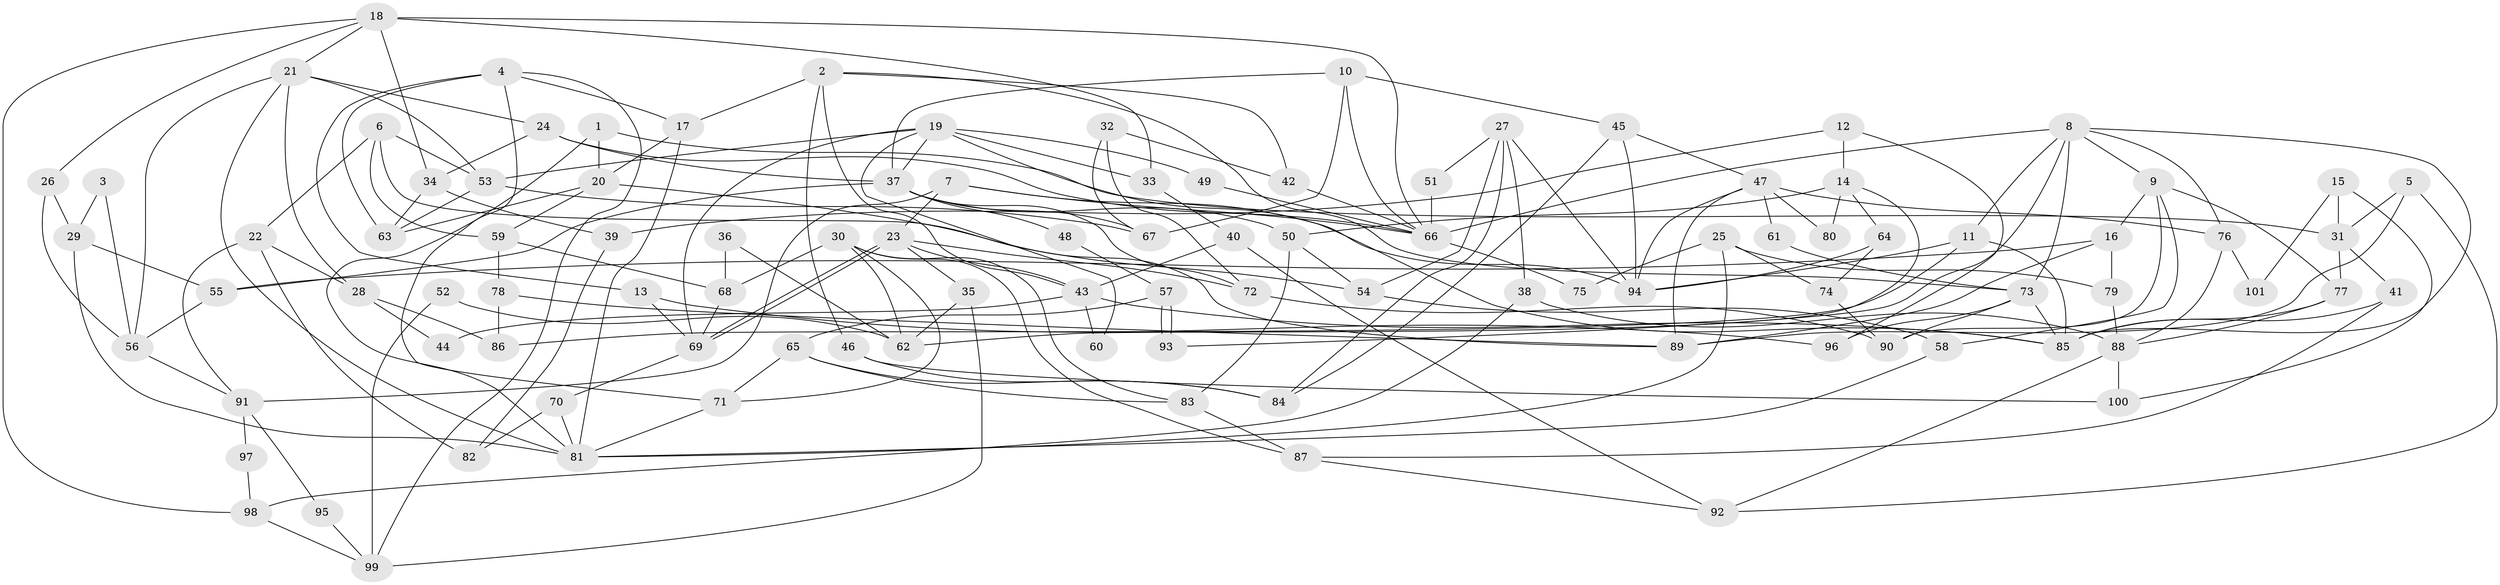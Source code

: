 // Generated by graph-tools (version 1.1) at 2025/50/03/09/25 03:50:09]
// undirected, 101 vertices, 202 edges
graph export_dot {
graph [start="1"]
  node [color=gray90,style=filled];
  1;
  2;
  3;
  4;
  5;
  6;
  7;
  8;
  9;
  10;
  11;
  12;
  13;
  14;
  15;
  16;
  17;
  18;
  19;
  20;
  21;
  22;
  23;
  24;
  25;
  26;
  27;
  28;
  29;
  30;
  31;
  32;
  33;
  34;
  35;
  36;
  37;
  38;
  39;
  40;
  41;
  42;
  43;
  44;
  45;
  46;
  47;
  48;
  49;
  50;
  51;
  52;
  53;
  54;
  55;
  56;
  57;
  58;
  59;
  60;
  61;
  62;
  63;
  64;
  65;
  66;
  67;
  68;
  69;
  70;
  71;
  72;
  73;
  74;
  75;
  76;
  77;
  78;
  79;
  80;
  81;
  82;
  83;
  84;
  85;
  86;
  87;
  88;
  89;
  90;
  91;
  92;
  93;
  94;
  95;
  96;
  97;
  98;
  99;
  100;
  101;
  1 -- 20;
  1 -- 81;
  1 -- 31;
  2 -- 17;
  2 -- 73;
  2 -- 42;
  2 -- 43;
  2 -- 46;
  3 -- 56;
  3 -- 29;
  4 -- 71;
  4 -- 63;
  4 -- 13;
  4 -- 17;
  4 -- 99;
  5 -- 31;
  5 -- 92;
  5 -- 89;
  6 -- 59;
  6 -- 53;
  6 -- 22;
  6 -- 54;
  7 -- 23;
  7 -- 94;
  7 -- 66;
  7 -- 91;
  8 -- 85;
  8 -- 9;
  8 -- 11;
  8 -- 66;
  8 -- 73;
  8 -- 76;
  8 -- 93;
  9 -- 77;
  9 -- 58;
  9 -- 16;
  9 -- 90;
  10 -- 37;
  10 -- 66;
  10 -- 45;
  10 -- 67;
  11 -- 85;
  11 -- 86;
  11 -- 94;
  12 -- 96;
  12 -- 39;
  12 -- 14;
  13 -- 69;
  13 -- 96;
  14 -- 50;
  14 -- 62;
  14 -- 64;
  14 -- 80;
  15 -- 100;
  15 -- 31;
  15 -- 101;
  16 -- 89;
  16 -- 55;
  16 -- 79;
  17 -- 81;
  17 -- 20;
  18 -- 21;
  18 -- 66;
  18 -- 26;
  18 -- 33;
  18 -- 34;
  18 -- 98;
  19 -- 37;
  19 -- 85;
  19 -- 33;
  19 -- 49;
  19 -- 53;
  19 -- 60;
  19 -- 69;
  20 -- 63;
  20 -- 59;
  20 -- 89;
  21 -- 28;
  21 -- 53;
  21 -- 24;
  21 -- 56;
  21 -- 81;
  22 -- 91;
  22 -- 28;
  22 -- 82;
  23 -- 72;
  23 -- 69;
  23 -- 69;
  23 -- 35;
  23 -- 43;
  24 -- 66;
  24 -- 34;
  24 -- 37;
  25 -- 74;
  25 -- 79;
  25 -- 75;
  25 -- 81;
  26 -- 56;
  26 -- 29;
  27 -- 84;
  27 -- 94;
  27 -- 38;
  27 -- 51;
  27 -- 54;
  28 -- 86;
  28 -- 44;
  29 -- 81;
  29 -- 55;
  30 -- 87;
  30 -- 62;
  30 -- 68;
  30 -- 71;
  30 -- 83;
  31 -- 77;
  31 -- 41;
  32 -- 42;
  32 -- 67;
  32 -- 72;
  33 -- 40;
  34 -- 39;
  34 -- 63;
  35 -- 99;
  35 -- 62;
  36 -- 68;
  36 -- 62;
  37 -- 55;
  37 -- 48;
  37 -- 50;
  37 -- 67;
  37 -- 72;
  38 -- 88;
  38 -- 98;
  39 -- 82;
  40 -- 43;
  40 -- 92;
  41 -- 85;
  41 -- 87;
  42 -- 66;
  43 -- 44;
  43 -- 60;
  43 -- 85;
  45 -- 47;
  45 -- 84;
  45 -- 94;
  46 -- 84;
  46 -- 100;
  47 -- 94;
  47 -- 89;
  47 -- 61;
  47 -- 76;
  47 -- 80;
  48 -- 57;
  49 -- 66;
  50 -- 54;
  50 -- 83;
  51 -- 66;
  52 -- 99;
  52 -- 62;
  53 -- 67;
  53 -- 63;
  54 -- 58;
  55 -- 56;
  56 -- 91;
  57 -- 65;
  57 -- 93;
  57 -- 93;
  58 -- 81;
  59 -- 68;
  59 -- 78;
  61 -- 73;
  64 -- 94;
  64 -- 74;
  65 -- 71;
  65 -- 83;
  65 -- 84;
  66 -- 75;
  68 -- 69;
  69 -- 70;
  70 -- 81;
  70 -- 82;
  71 -- 81;
  72 -- 90;
  73 -- 90;
  73 -- 85;
  73 -- 96;
  74 -- 90;
  76 -- 88;
  76 -- 101;
  77 -- 88;
  77 -- 85;
  78 -- 89;
  78 -- 86;
  79 -- 88;
  83 -- 87;
  87 -- 92;
  88 -- 92;
  88 -- 100;
  91 -- 95;
  91 -- 97;
  95 -- 99;
  97 -- 98;
  98 -- 99;
}
